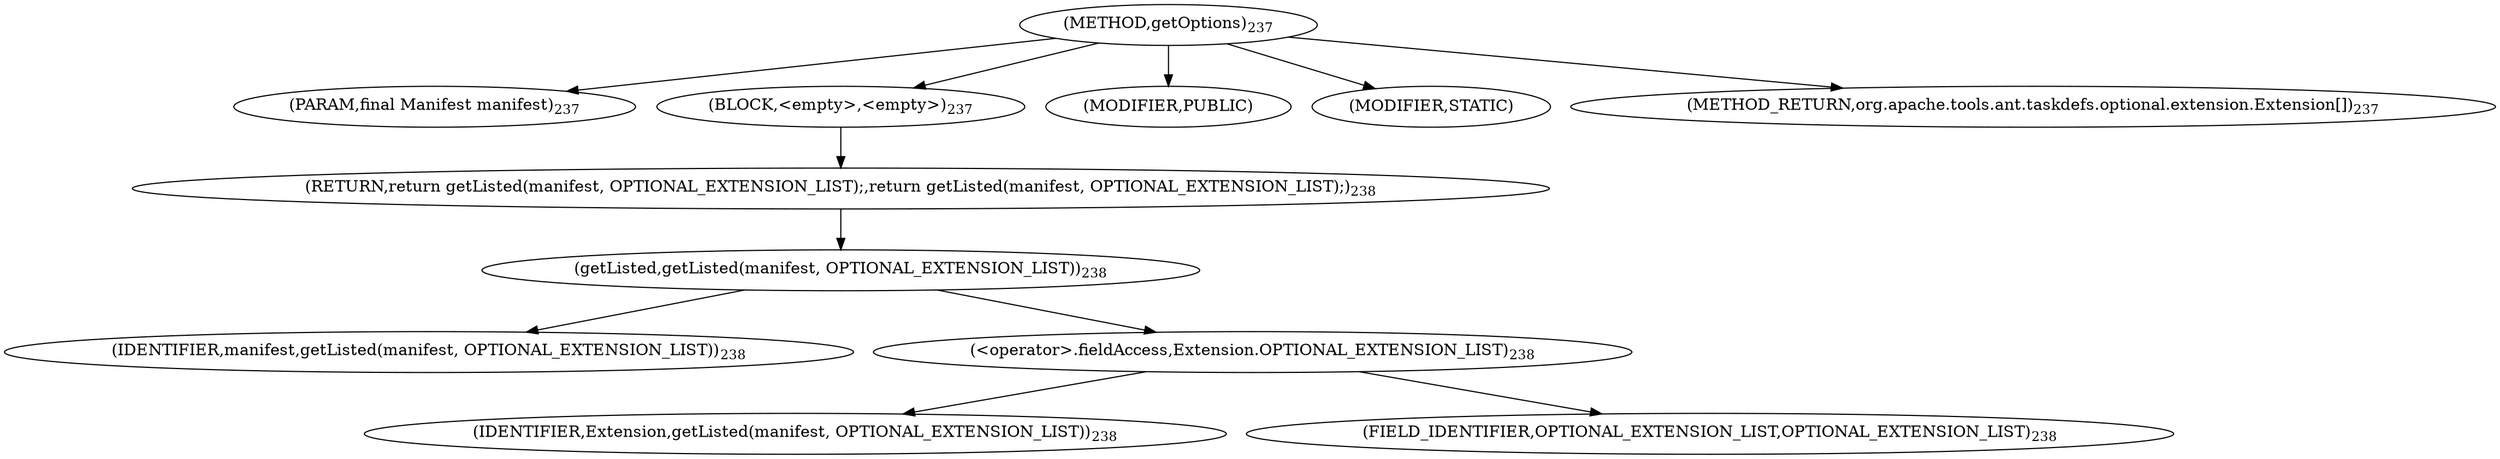 digraph "getOptions" {  
"223" [label = <(METHOD,getOptions)<SUB>237</SUB>> ]
"224" [label = <(PARAM,final Manifest manifest)<SUB>237</SUB>> ]
"225" [label = <(BLOCK,&lt;empty&gt;,&lt;empty&gt;)<SUB>237</SUB>> ]
"226" [label = <(RETURN,return getListed(manifest, OPTIONAL_EXTENSION_LIST);,return getListed(manifest, OPTIONAL_EXTENSION_LIST);)<SUB>238</SUB>> ]
"227" [label = <(getListed,getListed(manifest, OPTIONAL_EXTENSION_LIST))<SUB>238</SUB>> ]
"228" [label = <(IDENTIFIER,manifest,getListed(manifest, OPTIONAL_EXTENSION_LIST))<SUB>238</SUB>> ]
"229" [label = <(&lt;operator&gt;.fieldAccess,Extension.OPTIONAL_EXTENSION_LIST)<SUB>238</SUB>> ]
"230" [label = <(IDENTIFIER,Extension,getListed(manifest, OPTIONAL_EXTENSION_LIST))<SUB>238</SUB>> ]
"231" [label = <(FIELD_IDENTIFIER,OPTIONAL_EXTENSION_LIST,OPTIONAL_EXTENSION_LIST)<SUB>238</SUB>> ]
"232" [label = <(MODIFIER,PUBLIC)> ]
"233" [label = <(MODIFIER,STATIC)> ]
"234" [label = <(METHOD_RETURN,org.apache.tools.ant.taskdefs.optional.extension.Extension[])<SUB>237</SUB>> ]
  "223" -> "224" 
  "223" -> "225" 
  "223" -> "232" 
  "223" -> "233" 
  "223" -> "234" 
  "225" -> "226" 
  "226" -> "227" 
  "227" -> "228" 
  "227" -> "229" 
  "229" -> "230" 
  "229" -> "231" 
}
